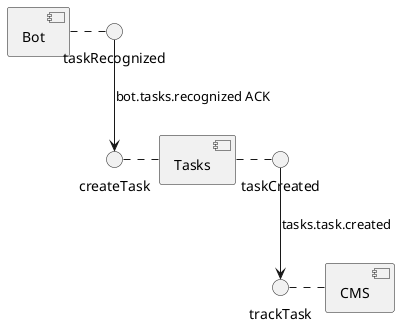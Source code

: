 @startuml


[Bot] as Bot
() "taskRecognized" as btr
Bot . btr

[Tasks] as Tsk
() "createTask" as tct
tct  . Tsk

() "taskCreated" as ttc
Tsk . ttc

[CMS] as cms
() "trackTask" as ctt
ctt . cms

btr --> tct :"bot.tasks.recognized ACK"
ttc --> ctt:"tasks.task.created"


@enduml